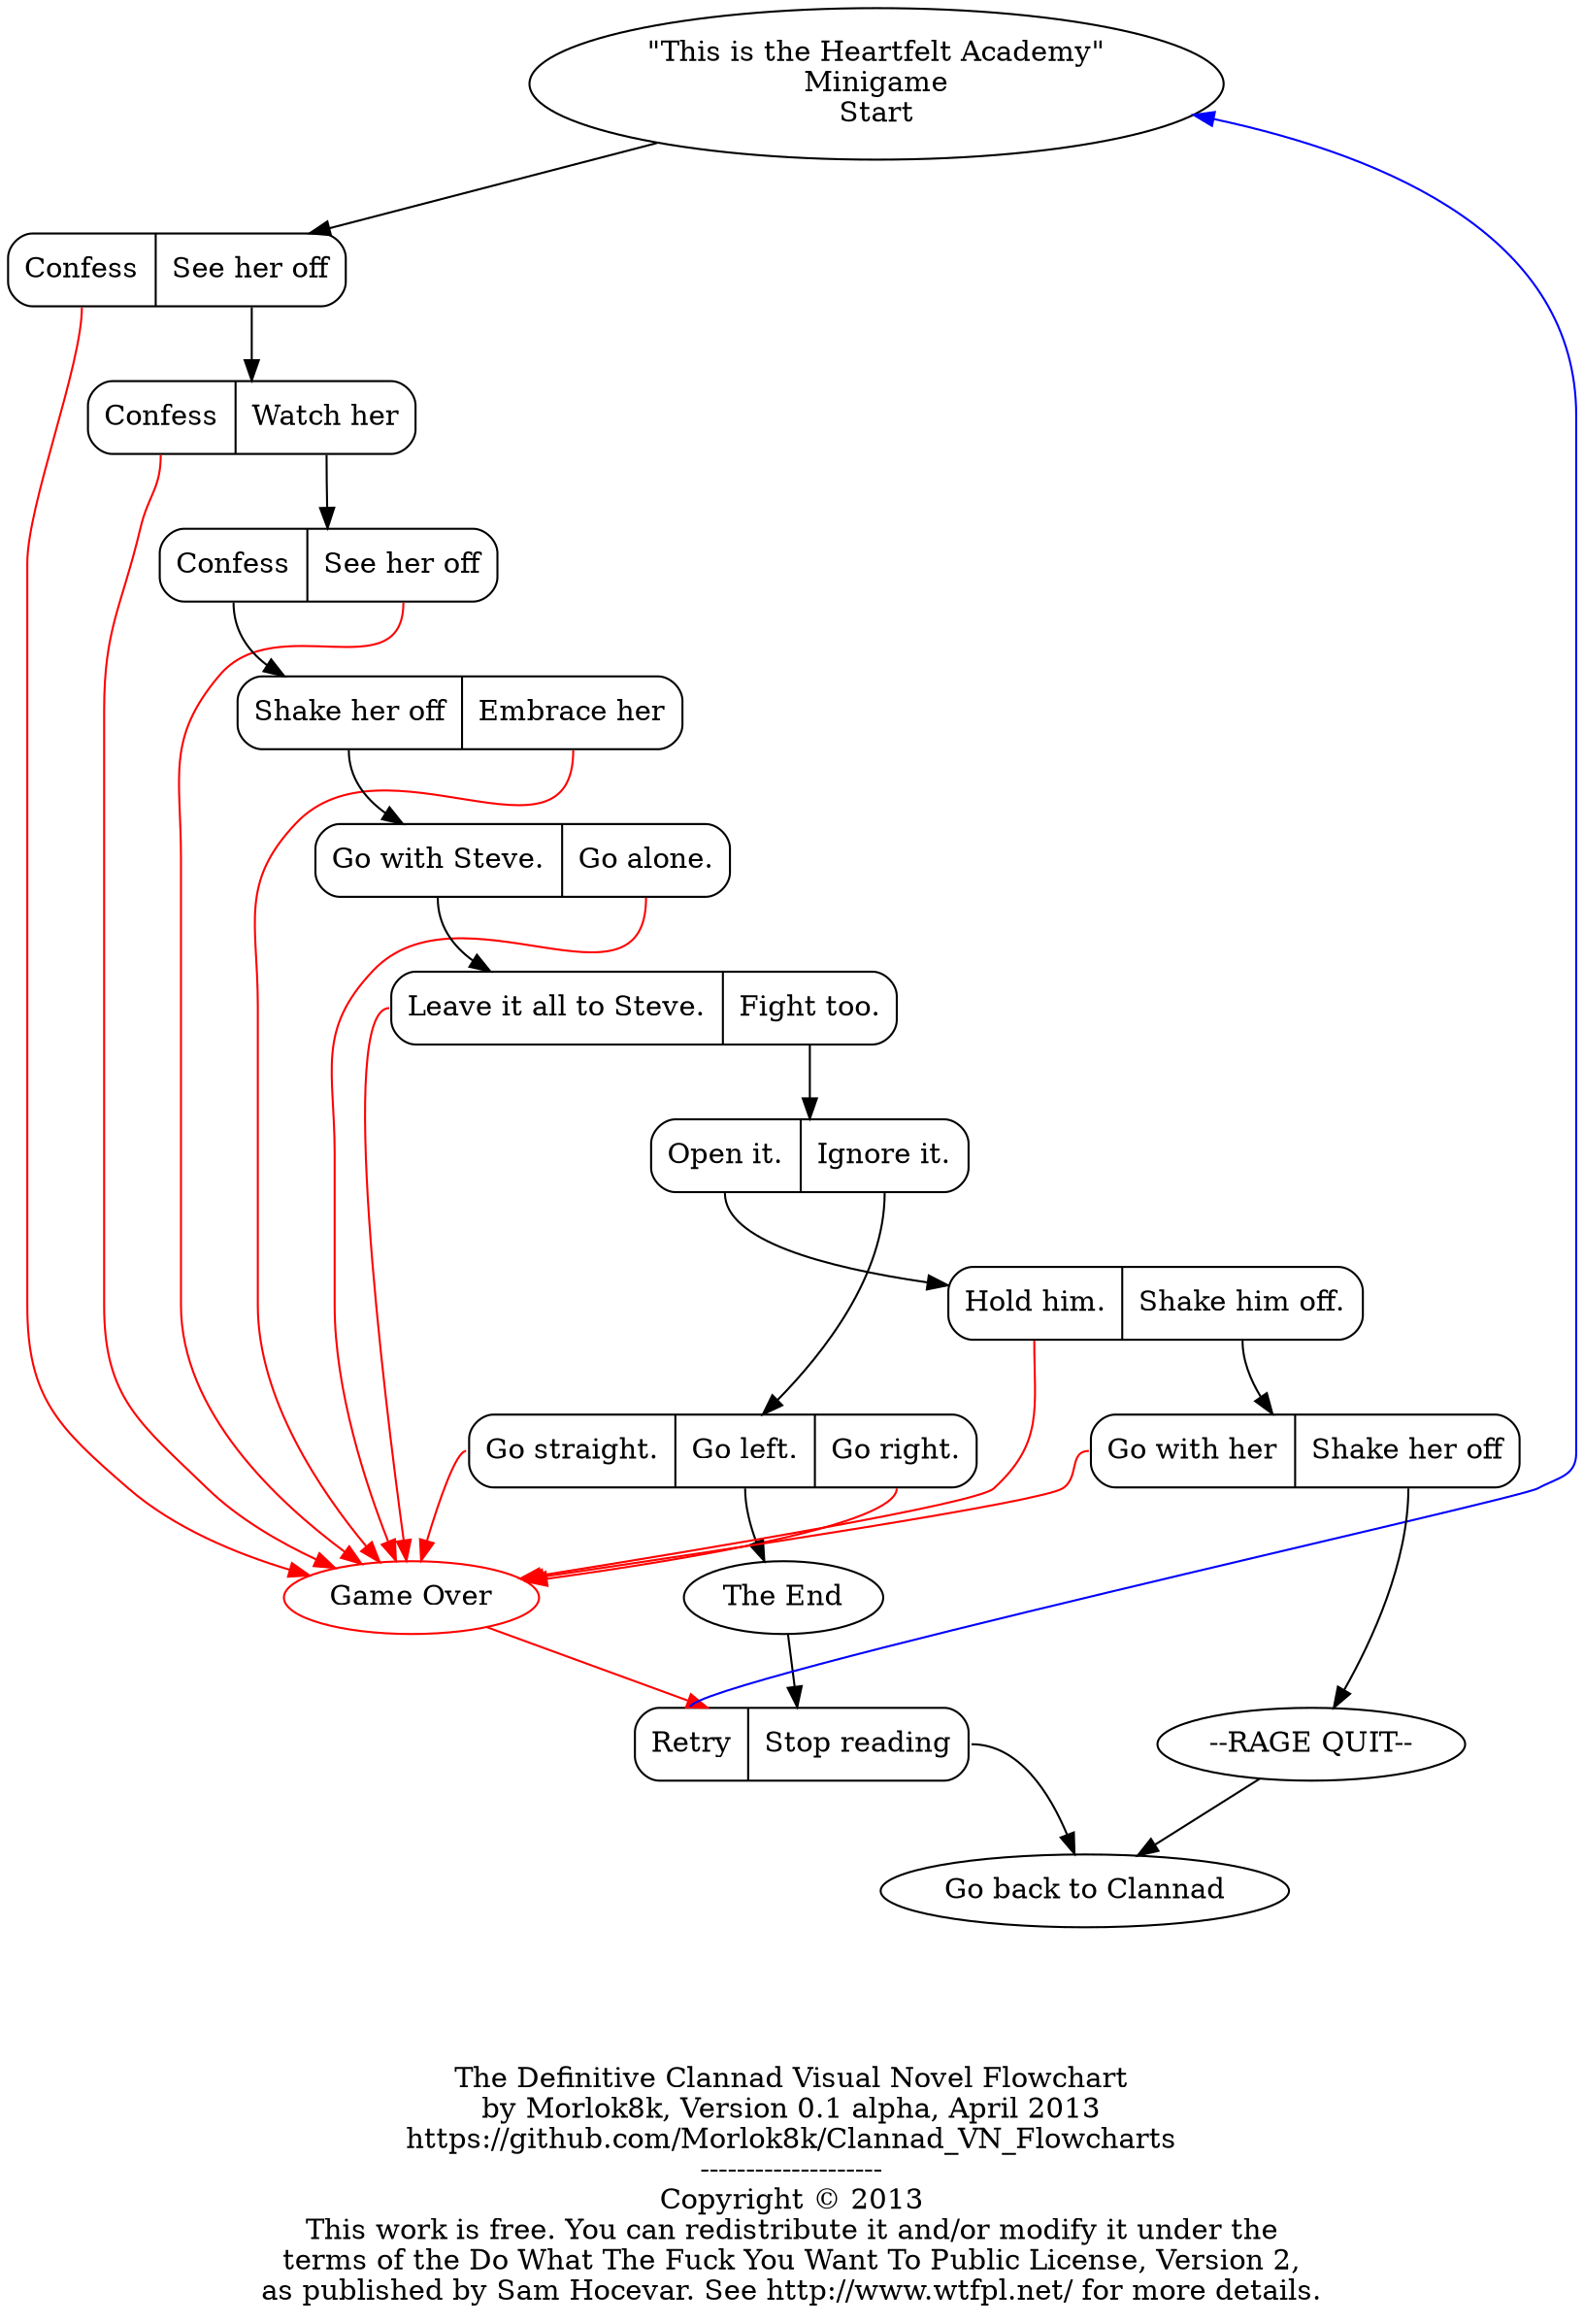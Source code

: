 /*
#######################################################################
#            DO WHAT THE FUCK YOU WANT TO PUBLIC LICENSE              #
#                    Version 2, December 2004                         #
#                                                                     #
# Copyright (C) 2004 Sam Hocevar <sam@hocevar.net>                    #
#                                                                     #
# Everyone is permitted to copy and distribute verbatim or modified   #
# copies of this license document, and changing it is allowed as long #
# as the name is changed.                                             #
#                                                                     #
#            DO WHAT THE FUCK YOU WANT TO PUBLIC LICENSE              #
#   TERMS AND CONDITIONS FOR COPYING, DISTRIBUTION AND MODIFICATION   #
#                                                                     #
#  0. You just DO WHAT THE FUCK YOU WANT TO.                          #
#                                                                     #
#######################################################################
*/

// The Definitive Clannad Visual Novel Flowchart
digraph Clannad{
    graph [ label = "\n\n\n\nThe Definitive Clannad Visual Novel Flowchart\nby Morlok8k, Version 0.1 alpha, April 2013\nhttps://github.com/Morlok8k/Clannad_VN_Flowcharts\n--------------------\nCopyright © 2013\nThis work is free. You can redistribute it and/or modify it under the\nterms of the Do What The Fuck You Want To Public License, Version 2,\nas published by Sam Hocevar. See http://www.wtfpl.net/ for more details." ];

    //new translation:
    //"This is the Heartfelt Academy" (aka Doki Doki High School)



    Heartfelt_Academy_start [label = "\"This is the Heartfelt Academy\"\nMinigame\nStart"];
    HFA_game_over [label = "Game Over", color = red];    //Retry | Stop reading (Go to April 21 in clannad)
    HFA_the_end [label = "The End"];    //retry | stop
    HFA_finished [label = "--RAGE QUIT--"];    //Exit the game (--RAGE QUIT--)
    HFA_retry [shape = Mrecord, label = "<a1>Retry|<a2>Stop reading"];
    HFA_back2clannad [label = "Go back to Clannad"];


    HFA_q1 [shape = Mrecord, label = "<a1>Confess|<a2>See her off"];
    HFA_q2 [shape = Mrecord, label = "<a1>Confess|<a2>Watch her"];
    HFA_q3 [shape = Mrecord, label = "<a1>Confess|<a2>See her off"];
    HFA_q4 [shape = Mrecord, label = "<a1>Shake her off|<a2>Embrace her"];
    HFA_q5 [shape = Mrecord, label = "<a1>Go with Steve.|<a2>Go alone."];
    HFA_q6 [shape = Mrecord, label = "<a1>Leave it all to Steve.|<a2>Fight too."];
    HFA_q7 [shape = Mrecord, label = "<a1>Open it.|<a2>Ignore it."];
    HFA_q8 [shape = Mrecord, label = "<a1>Go straight.|<a2>Go left.|<a3>Go right."];
    HFA_q9 [shape = Mrecord, label = "<a1>Hold him.|<a2>Shake him off."];
    HFA_q10 [shape = Mrecord, label = "<a1>Go with her|<a2>Shake her off"];

    Heartfelt_Academy_start -> HFA_q1;
    HFA_q1:a2 -> HFA_q2;
    HFA_q2:a2 -> HFA_q3;
    HFA_q3:a1 -> HFA_q4;
    HFA_q4:a1 -> HFA_q5;
    HFA_q5:a1 -> HFA_q6;
    HFA_q6:a2 -> HFA_q7;
    HFA_q7:a2 -> HFA_q8;
    HFA_q7:a1 -> HFA_q9;
    HFA_q8:a2 -> HFA_the_end;
    HFA_q9:a2 -> HFA_q10;
    HFA_q10:a2 -> HFA_finished;
    HFA_finished -> HFA_back2clannad;

    HFA_q1:a1 -> HFA_game_over [color = red];
    HFA_q2:a1 -> HFA_game_over [color = red];
    HFA_q3:a2 -> HFA_game_over [color = red];
    HFA_q4:a2 -> HFA_game_over [color = red];
    HFA_q5:a2 -> HFA_game_over [color = red];
    HFA_q6:a1 -> HFA_game_over [color = red];
    HFA_q8:a1 -> HFA_game_over [color = red];
    HFA_q8:a3 -> HFA_game_over [color = red];
    HFA_q9:a1 -> HFA_game_over [color = red];
    HFA_q10:a1 -> HFA_game_over [color = red];

    HFA_game_over -> HFA_retry [color = red];
    HFA_the_end -> HFA_retry;
    HFA_retry:a1 -> Heartfelt_Academy_start [color = blue];
    HFA_retry:a2 -> HFA_back2clannad;






}
